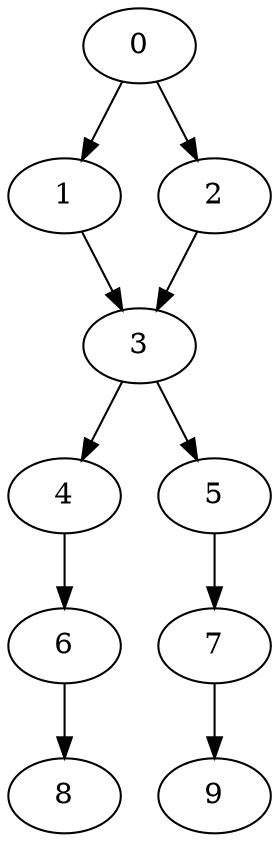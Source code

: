 digraph graphname {  0 -> 1;   0 -> 2;   2 -> 3;   1 -> 3;   3 -> 4;   3 -> 5;   4 -> 6;   6 -> 8;   5 -> 7;   7 -> 9 }
